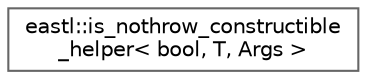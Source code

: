 digraph "类继承关系图"
{
 // LATEX_PDF_SIZE
  bgcolor="transparent";
  edge [fontname=Helvetica,fontsize=10,labelfontname=Helvetica,labelfontsize=10];
  node [fontname=Helvetica,fontsize=10,shape=box,height=0.2,width=0.4];
  rankdir="LR";
  Node0 [id="Node000000",label="eastl::is_nothrow_constructible\l_helper\< bool, T, Args \>",height=0.2,width=0.4,color="grey40", fillcolor="white", style="filled",URL="$structeastl_1_1is__nothrow__constructible__helper.html",tooltip=" "];
}
